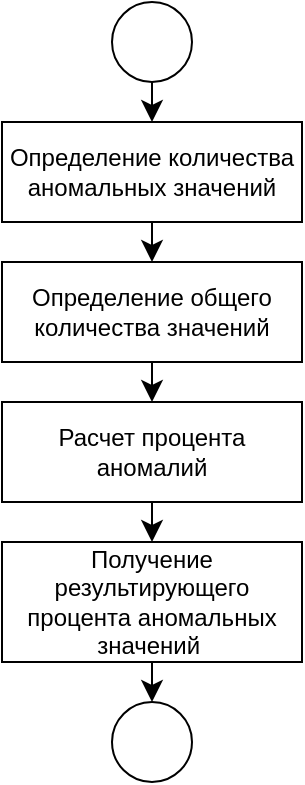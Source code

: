 <mxfile version="24.4.13" type="google">
  <diagram name="Страница — 1" id="mkiF-4eJNNi6CASZcNvs">
    <mxGraphModel grid="1" page="1" gridSize="10" guides="1" tooltips="1" connect="1" arrows="1" fold="1" pageScale="1" pageWidth="827" pageHeight="1169" math="0" shadow="0">
      <root>
        <mxCell id="0" />
        <mxCell id="1" parent="0" />
        <mxCell id="A9Bi7sY91Zstj8V-QZ1I-10" style="edgeStyle=none;curved=1;rounded=0;orthogonalLoop=1;jettySize=auto;html=1;fontSize=12;startSize=8;endSize=8;" edge="1" parent="1" source="A9Bi7sY91Zstj8V-QZ1I-1" target="A9Bi7sY91Zstj8V-QZ1I-2">
          <mxGeometry relative="1" as="geometry" />
        </mxCell>
        <mxCell id="A9Bi7sY91Zstj8V-QZ1I-1" value="" style="ellipse;whiteSpace=wrap;html=1;aspect=fixed;" vertex="1" parent="1">
          <mxGeometry x="200" y="40" width="40" height="40" as="geometry" />
        </mxCell>
        <mxCell id="A9Bi7sY91Zstj8V-QZ1I-11" style="edgeStyle=none;curved=1;rounded=0;orthogonalLoop=1;jettySize=auto;html=1;fontSize=12;startSize=8;endSize=8;" edge="1" parent="1" source="A9Bi7sY91Zstj8V-QZ1I-2" target="A9Bi7sY91Zstj8V-QZ1I-4">
          <mxGeometry relative="1" as="geometry" />
        </mxCell>
        <mxCell id="A9Bi7sY91Zstj8V-QZ1I-2" value="Определение количества аномальных значений" style="rounded=0;whiteSpace=wrap;html=1;" vertex="1" parent="1">
          <mxGeometry x="145" y="100" width="150" height="50" as="geometry" />
        </mxCell>
        <mxCell id="A9Bi7sY91Zstj8V-QZ1I-12" style="edgeStyle=none;curved=1;rounded=0;orthogonalLoop=1;jettySize=auto;html=1;fontSize=12;startSize=8;endSize=8;" edge="1" parent="1" source="A9Bi7sY91Zstj8V-QZ1I-4" target="A9Bi7sY91Zstj8V-QZ1I-6">
          <mxGeometry relative="1" as="geometry" />
        </mxCell>
        <mxCell id="A9Bi7sY91Zstj8V-QZ1I-4" value="Определение общего количества значений" style="rounded=0;whiteSpace=wrap;html=1;" vertex="1" parent="1">
          <mxGeometry x="145" y="170" width="150" height="50" as="geometry" />
        </mxCell>
        <mxCell id="A9Bi7sY91Zstj8V-QZ1I-13" style="edgeStyle=none;curved=1;rounded=0;orthogonalLoop=1;jettySize=auto;html=1;fontSize=12;startSize=8;endSize=8;" edge="1" parent="1" source="A9Bi7sY91Zstj8V-QZ1I-6" target="A9Bi7sY91Zstj8V-QZ1I-8">
          <mxGeometry relative="1" as="geometry" />
        </mxCell>
        <mxCell id="A9Bi7sY91Zstj8V-QZ1I-6" value="Расчет процента аномалий" style="rounded=0;whiteSpace=wrap;html=1;" vertex="1" parent="1">
          <mxGeometry x="145" y="240" width="150" height="50" as="geometry" />
        </mxCell>
        <mxCell id="A9Bi7sY91Zstj8V-QZ1I-14" style="edgeStyle=none;curved=1;rounded=0;orthogonalLoop=1;jettySize=auto;html=1;fontSize=12;startSize=8;endSize=8;" edge="1" parent="1" source="A9Bi7sY91Zstj8V-QZ1I-8" target="A9Bi7sY91Zstj8V-QZ1I-9">
          <mxGeometry relative="1" as="geometry" />
        </mxCell>
        <mxCell id="A9Bi7sY91Zstj8V-QZ1I-8" value="Получение результирующего процента аномальных значений&amp;nbsp;" style="rounded=0;whiteSpace=wrap;html=1;" vertex="1" parent="1">
          <mxGeometry x="145" y="310" width="150" height="60" as="geometry" />
        </mxCell>
        <mxCell id="A9Bi7sY91Zstj8V-QZ1I-9" value="" style="ellipse;whiteSpace=wrap;html=1;aspect=fixed;" vertex="1" parent="1">
          <mxGeometry x="200" y="390" width="40" height="40" as="geometry" />
        </mxCell>
      </root>
    </mxGraphModel>
  </diagram>
</mxfile>
